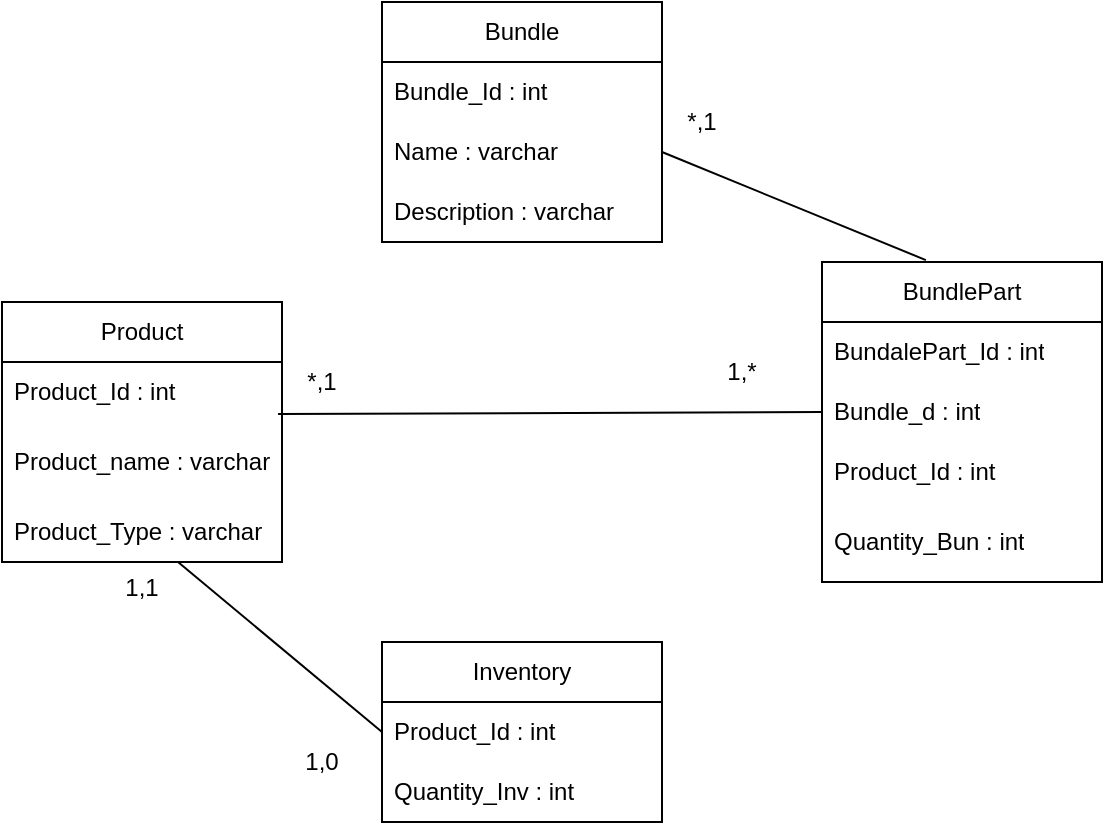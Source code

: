 <mxfile version="24.6.2" type="github">
  <diagram name="Page-1" id="AryAjdMWmcF0LmVyTx8g">
    <mxGraphModel dx="880" dy="468" grid="1" gridSize="10" guides="1" tooltips="1" connect="1" arrows="1" fold="1" page="1" pageScale="1" pageWidth="827" pageHeight="1169" math="0" shadow="0">
      <root>
        <mxCell id="0" />
        <mxCell id="1" parent="0" />
        <mxCell id="CWYgVnhyPef1vuK3qouT-1" value="Bundle" style="swimlane;fontStyle=0;childLayout=stackLayout;horizontal=1;startSize=30;horizontalStack=0;resizeParent=1;resizeParentMax=0;resizeLast=0;collapsible=1;marginBottom=0;whiteSpace=wrap;html=1;" vertex="1" parent="1">
          <mxGeometry x="330" y="40" width="140" height="120" as="geometry" />
        </mxCell>
        <mxCell id="CWYgVnhyPef1vuK3qouT-2" value="Bundle_Id : int" style="text;strokeColor=none;fillColor=none;align=left;verticalAlign=middle;spacingLeft=4;spacingRight=4;overflow=hidden;points=[[0,0.5],[1,0.5]];portConstraint=eastwest;rotatable=0;whiteSpace=wrap;html=1;" vertex="1" parent="CWYgVnhyPef1vuK3qouT-1">
          <mxGeometry y="30" width="140" height="30" as="geometry" />
        </mxCell>
        <mxCell id="CWYgVnhyPef1vuK3qouT-3" value="Name : varchar" style="text;strokeColor=none;fillColor=none;align=left;verticalAlign=middle;spacingLeft=4;spacingRight=4;overflow=hidden;points=[[0,0.5],[1,0.5]];portConstraint=eastwest;rotatable=0;whiteSpace=wrap;html=1;" vertex="1" parent="CWYgVnhyPef1vuK3qouT-1">
          <mxGeometry y="60" width="140" height="30" as="geometry" />
        </mxCell>
        <mxCell id="CWYgVnhyPef1vuK3qouT-4" value="Description : varchar" style="text;strokeColor=none;fillColor=none;align=left;verticalAlign=middle;spacingLeft=4;spacingRight=4;overflow=hidden;points=[[0,0.5],[1,0.5]];portConstraint=eastwest;rotatable=0;whiteSpace=wrap;html=1;" vertex="1" parent="CWYgVnhyPef1vuK3qouT-1">
          <mxGeometry y="90" width="140" height="30" as="geometry" />
        </mxCell>
        <mxCell id="CWYgVnhyPef1vuK3qouT-6" value="Product" style="swimlane;fontStyle=0;childLayout=stackLayout;horizontal=1;startSize=30;horizontalStack=0;resizeParent=1;resizeParentMax=0;resizeLast=0;collapsible=1;marginBottom=0;whiteSpace=wrap;html=1;" vertex="1" parent="1">
          <mxGeometry x="140" y="190" width="140" height="130" as="geometry" />
        </mxCell>
        <mxCell id="CWYgVnhyPef1vuK3qouT-7" value="Product_Id : int" style="text;strokeColor=none;fillColor=none;align=left;verticalAlign=middle;spacingLeft=4;spacingRight=4;overflow=hidden;points=[[0,0.5],[1,0.5]];portConstraint=eastwest;rotatable=0;whiteSpace=wrap;html=1;" vertex="1" parent="CWYgVnhyPef1vuK3qouT-6">
          <mxGeometry y="30" width="140" height="30" as="geometry" />
        </mxCell>
        <mxCell id="CWYgVnhyPef1vuK3qouT-20" value="Product_name : varchar" style="text;strokeColor=none;fillColor=none;align=left;verticalAlign=middle;spacingLeft=4;spacingRight=4;overflow=hidden;points=[[0,0.5],[1,0.5]];portConstraint=eastwest;rotatable=0;whiteSpace=wrap;html=1;" vertex="1" parent="CWYgVnhyPef1vuK3qouT-6">
          <mxGeometry y="60" width="140" height="40" as="geometry" />
        </mxCell>
        <mxCell id="CWYgVnhyPef1vuK3qouT-8" value="Product_Type : varchar" style="text;strokeColor=none;fillColor=none;align=left;verticalAlign=middle;spacingLeft=4;spacingRight=4;overflow=hidden;points=[[0,0.5],[1,0.5]];portConstraint=eastwest;rotatable=0;whiteSpace=wrap;html=1;" vertex="1" parent="CWYgVnhyPef1vuK3qouT-6">
          <mxGeometry y="100" width="140" height="30" as="geometry" />
        </mxCell>
        <mxCell id="CWYgVnhyPef1vuK3qouT-10" value="BundlePart" style="swimlane;fontStyle=0;childLayout=stackLayout;horizontal=1;startSize=30;horizontalStack=0;resizeParent=1;resizeParentMax=0;resizeLast=0;collapsible=1;marginBottom=0;whiteSpace=wrap;html=1;" vertex="1" parent="1">
          <mxGeometry x="550" y="170" width="140" height="160" as="geometry" />
        </mxCell>
        <mxCell id="CWYgVnhyPef1vuK3qouT-11" value="BundalePart_Id : int" style="text;strokeColor=none;fillColor=none;align=left;verticalAlign=middle;spacingLeft=4;spacingRight=4;overflow=hidden;points=[[0,0.5],[1,0.5]];portConstraint=eastwest;rotatable=0;whiteSpace=wrap;html=1;" vertex="1" parent="CWYgVnhyPef1vuK3qouT-10">
          <mxGeometry y="30" width="140" height="30" as="geometry" />
        </mxCell>
        <mxCell id="CWYgVnhyPef1vuK3qouT-12" value="Bundle_d : int" style="text;strokeColor=none;fillColor=none;align=left;verticalAlign=middle;spacingLeft=4;spacingRight=4;overflow=hidden;points=[[0,0.5],[1,0.5]];portConstraint=eastwest;rotatable=0;whiteSpace=wrap;html=1;" vertex="1" parent="CWYgVnhyPef1vuK3qouT-10">
          <mxGeometry y="60" width="140" height="30" as="geometry" />
        </mxCell>
        <mxCell id="CWYgVnhyPef1vuK3qouT-14" value="Product_Id : int" style="text;strokeColor=none;fillColor=none;align=left;verticalAlign=middle;spacingLeft=4;spacingRight=4;overflow=hidden;points=[[0,0.5],[1,0.5]];portConstraint=eastwest;rotatable=0;whiteSpace=wrap;html=1;" vertex="1" parent="CWYgVnhyPef1vuK3qouT-10">
          <mxGeometry y="90" width="140" height="30" as="geometry" />
        </mxCell>
        <mxCell id="CWYgVnhyPef1vuK3qouT-13" value="Quantity_Bun : int" style="text;strokeColor=none;fillColor=none;align=left;verticalAlign=middle;spacingLeft=4;spacingRight=4;overflow=hidden;points=[[0,0.5],[1,0.5]];portConstraint=eastwest;rotatable=0;whiteSpace=wrap;html=1;" vertex="1" parent="CWYgVnhyPef1vuK3qouT-10">
          <mxGeometry y="120" width="140" height="40" as="geometry" />
        </mxCell>
        <mxCell id="CWYgVnhyPef1vuK3qouT-15" value="Inventory" style="swimlane;fontStyle=0;childLayout=stackLayout;horizontal=1;startSize=30;horizontalStack=0;resizeParent=1;resizeParentMax=0;resizeLast=0;collapsible=1;marginBottom=0;whiteSpace=wrap;html=1;" vertex="1" parent="1">
          <mxGeometry x="330" y="360" width="140" height="90" as="geometry" />
        </mxCell>
        <mxCell id="CWYgVnhyPef1vuK3qouT-16" value="Product_Id : int" style="text;strokeColor=none;fillColor=none;align=left;verticalAlign=middle;spacingLeft=4;spacingRight=4;overflow=hidden;points=[[0,0.5],[1,0.5]];portConstraint=eastwest;rotatable=0;whiteSpace=wrap;html=1;" vertex="1" parent="CWYgVnhyPef1vuK3qouT-15">
          <mxGeometry y="30" width="140" height="30" as="geometry" />
        </mxCell>
        <mxCell id="CWYgVnhyPef1vuK3qouT-17" value="Quantity_Inv : int" style="text;strokeColor=none;fillColor=none;align=left;verticalAlign=middle;spacingLeft=4;spacingRight=4;overflow=hidden;points=[[0,0.5],[1,0.5]];portConstraint=eastwest;rotatable=0;whiteSpace=wrap;html=1;" vertex="1" parent="CWYgVnhyPef1vuK3qouT-15">
          <mxGeometry y="60" width="140" height="30" as="geometry" />
        </mxCell>
        <mxCell id="CWYgVnhyPef1vuK3qouT-21" value="" style="endArrow=none;html=1;rounded=0;entryX=0;entryY=0.5;entryDx=0;entryDy=0;exitX=0.986;exitY=-0.1;exitDx=0;exitDy=0;exitPerimeter=0;" edge="1" parent="1" source="CWYgVnhyPef1vuK3qouT-20" target="CWYgVnhyPef1vuK3qouT-12">
          <mxGeometry width="50" height="50" relative="1" as="geometry">
            <mxPoint x="390" y="270" as="sourcePoint" />
            <mxPoint x="440" y="220" as="targetPoint" />
          </mxGeometry>
        </mxCell>
        <mxCell id="CWYgVnhyPef1vuK3qouT-22" value="1,*" style="text;html=1;align=center;verticalAlign=middle;whiteSpace=wrap;rounded=0;" vertex="1" parent="1">
          <mxGeometry x="480" y="210" width="60" height="30" as="geometry" />
        </mxCell>
        <mxCell id="CWYgVnhyPef1vuK3qouT-23" value="*,1" style="text;html=1;align=center;verticalAlign=middle;whiteSpace=wrap;rounded=0;" vertex="1" parent="1">
          <mxGeometry x="280" y="220" width="40" height="20" as="geometry" />
        </mxCell>
        <mxCell id="CWYgVnhyPef1vuK3qouT-24" value="" style="endArrow=none;html=1;rounded=0;exitX=0.371;exitY=-0.006;exitDx=0;exitDy=0;exitPerimeter=0;entryX=1;entryY=0.5;entryDx=0;entryDy=0;" edge="1" parent="1" source="CWYgVnhyPef1vuK3qouT-10" target="CWYgVnhyPef1vuK3qouT-3">
          <mxGeometry width="50" height="50" relative="1" as="geometry">
            <mxPoint x="590" y="160" as="sourcePoint" />
            <mxPoint x="480" y="110" as="targetPoint" />
            <Array as="points" />
          </mxGeometry>
        </mxCell>
        <mxCell id="CWYgVnhyPef1vuK3qouT-25" value="*,1" style="text;html=1;align=center;verticalAlign=middle;whiteSpace=wrap;rounded=0;" vertex="1" parent="1">
          <mxGeometry x="460" y="85" width="60" height="30" as="geometry" />
        </mxCell>
        <mxCell id="CWYgVnhyPef1vuK3qouT-26" value="" style="endArrow=none;html=1;rounded=0;exitX=0;exitY=0.5;exitDx=0;exitDy=0;" edge="1" parent="1" source="CWYgVnhyPef1vuK3qouT-16" target="CWYgVnhyPef1vuK3qouT-8">
          <mxGeometry width="50" height="50" relative="1" as="geometry">
            <mxPoint x="320" y="360" as="sourcePoint" />
            <mxPoint x="440" y="220" as="targetPoint" />
            <Array as="points" />
          </mxGeometry>
        </mxCell>
        <mxCell id="CWYgVnhyPef1vuK3qouT-27" value="&lt;div&gt;1,0&lt;/div&gt;" style="text;html=1;align=center;verticalAlign=middle;whiteSpace=wrap;rounded=0;" vertex="1" parent="1">
          <mxGeometry x="280" y="410" width="40" height="20" as="geometry" />
        </mxCell>
        <mxCell id="CWYgVnhyPef1vuK3qouT-28" value="1,1&lt;div&gt;&lt;br&gt;&lt;/div&gt;" style="text;html=1;align=center;verticalAlign=middle;whiteSpace=wrap;rounded=0;" vertex="1" parent="1">
          <mxGeometry x="190" y="330" width="40" height="20" as="geometry" />
        </mxCell>
      </root>
    </mxGraphModel>
  </diagram>
</mxfile>
